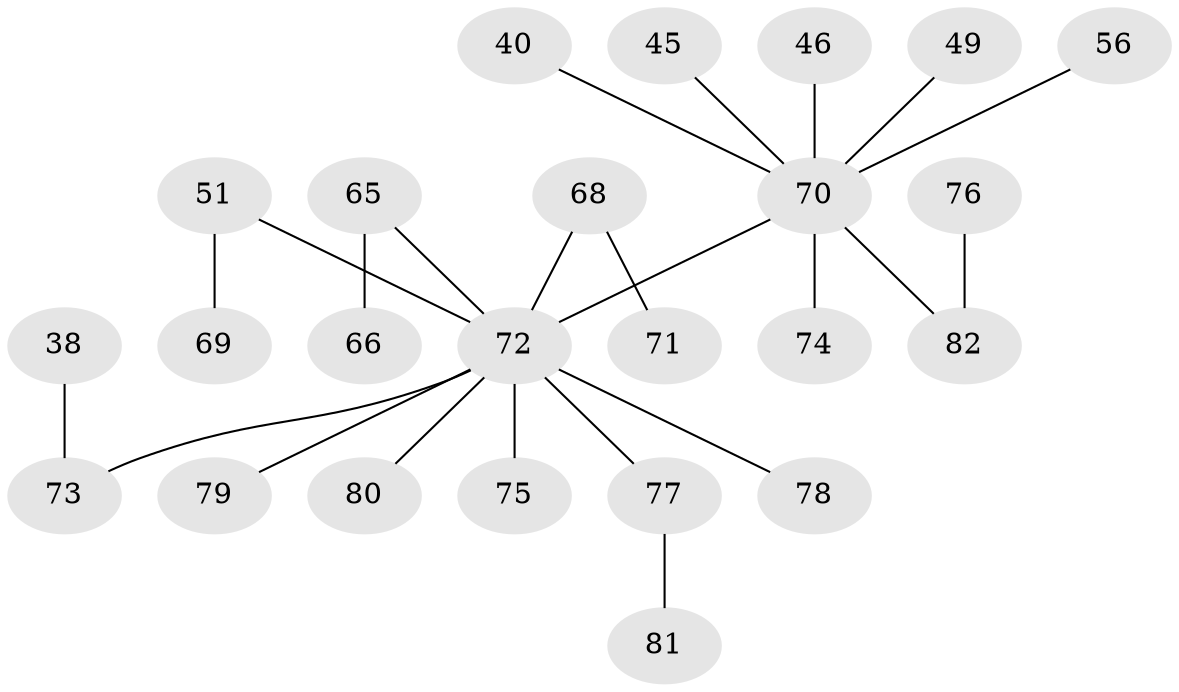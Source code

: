 // original degree distribution, {4: 0.04878048780487805, 7: 0.024390243902439025, 5: 0.012195121951219513, 3: 0.2073170731707317, 1: 0.4878048780487805, 2: 0.21951219512195122}
// Generated by graph-tools (version 1.1) at 2025/55/03/04/25 21:55:54]
// undirected, 24 vertices, 23 edges
graph export_dot {
graph [start="1"]
  node [color=gray90,style=filled];
  38;
  40;
  45;
  46;
  49;
  51;
  56;
  65 [super="+64"];
  66;
  68 [super="+61"];
  69;
  70 [super="+6+37+53+23+31"];
  71;
  72 [super="+41+60+42+57+58+59"];
  73 [super="+36"];
  74;
  75;
  76;
  77 [super="+52+55+62+67"];
  78;
  79;
  80;
  81;
  82 [super="+54"];
  38 -- 73;
  40 -- 70;
  45 -- 70;
  46 -- 70;
  49 -- 70;
  51 -- 69;
  51 -- 72;
  56 -- 70;
  65 -- 72;
  65 -- 66;
  68 -- 72;
  68 -- 71;
  70 -- 74;
  70 -- 82;
  70 -- 72;
  72 -- 73;
  72 -- 75;
  72 -- 78;
  72 -- 79;
  72 -- 80;
  72 -- 77;
  76 -- 82;
  77 -- 81;
}
